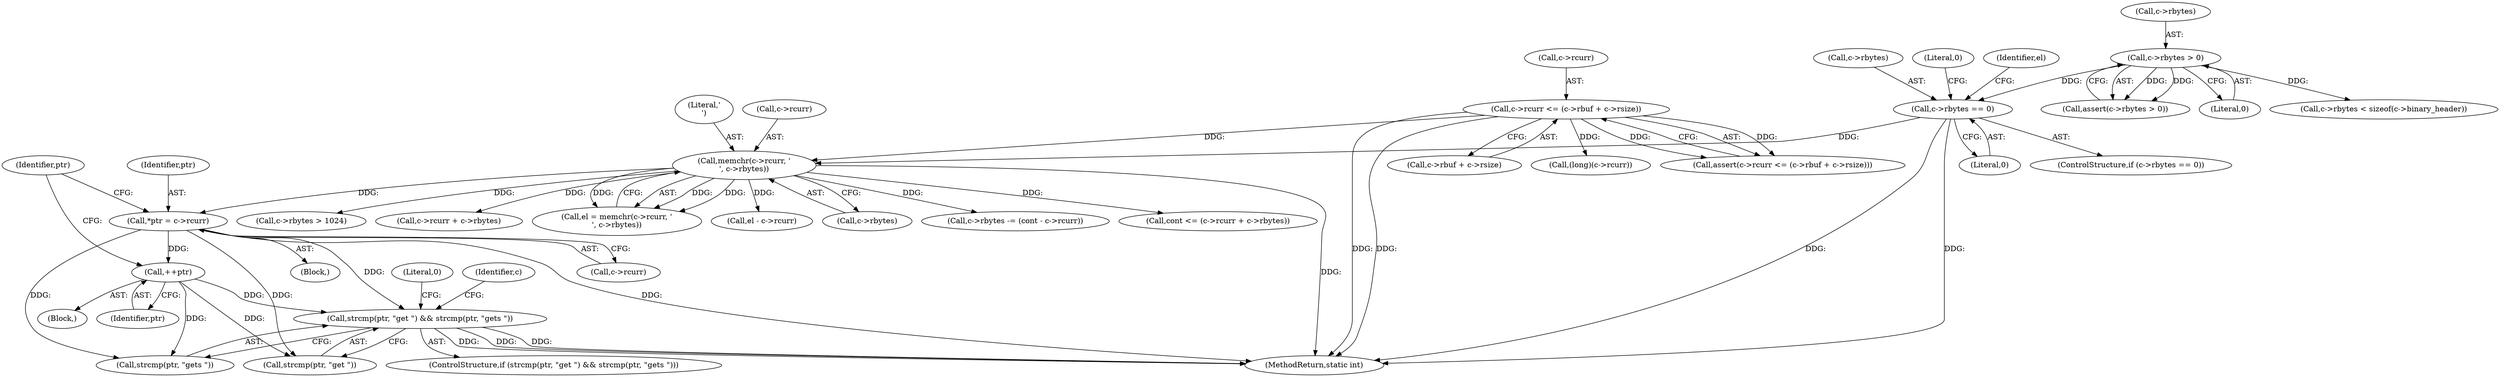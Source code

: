 digraph "0_memcached_75cc83685e103bc8ba380a57468c8f04413033f9@API" {
"1000518" [label="(Call,strcmp(ptr, \"get \") && strcmp(ptr, \"gets \"))"];
"1000515" [label="(Call,++ptr)"];
"1000504" [label="(Call,*ptr = c->rcurr)"];
"1000484" [label="(Call,memchr(c->rcurr, '\n', c->rbytes))"];
"1000115" [label="(Call,c->rcurr <= (c->rbuf + c->rsize))"];
"1000475" [label="(Call,c->rbytes == 0)"];
"1000127" [label="(Call,c->rbytes > 0)"];
"1000497" [label="(Call,c->rbytes > 1024)"];
"1000119" [label="(Call,c->rbuf + c->rsize)"];
"1000603" [label="(MethodReturn,static int)"];
"1000518" [label="(Call,strcmp(ptr, \"get \") && strcmp(ptr, \"gets \"))"];
"1000563" [label="(Call,c->rcurr + c->rbytes)"];
"1000128" [label="(Call,c->rbytes)"];
"1000116" [label="(Call,c->rcurr)"];
"1000532" [label="(Literal,0)"];
"1000115" [label="(Call,c->rcurr <= (c->rbuf + c->rsize))"];
"1000475" [label="(Call,c->rbytes == 0)"];
"1000482" [label="(Call,el = memchr(c->rcurr, '\n', c->rbytes))"];
"1000484" [label="(Call,memchr(c->rcurr, '\n', c->rbytes))"];
"1000476" [label="(Call,c->rbytes)"];
"1000481" [label="(Literal,0)"];
"1000127" [label="(Call,c->rbytes > 0)"];
"1000517" [label="(ControlStructure,if (strcmp(ptr, \"get \") && strcmp(ptr, \"gets \")))"];
"1000506" [label="(Call,c->rcurr)"];
"1000211" [label="(Call,(long)(c->rcurr))"];
"1000541" [label="(Call,el - c->rcurr)"];
"1000516" [label="(Identifier,ptr)"];
"1000514" [label="(Block,)"];
"1000489" [label="(Call,c->rbytes)"];
"1000502" [label="(Block,)"];
"1000527" [label="(Identifier,c)"];
"1000131" [label="(Literal,0)"];
"1000504" [label="(Call,*ptr = c->rcurr)"];
"1000519" [label="(Call,strcmp(ptr, \"get \"))"];
"1000483" [label="(Identifier,el)"];
"1000195" [label="(Call,c->rbytes < sizeof(c->binary_header))"];
"1000114" [label="(Call,assert(c->rcurr <= (c->rbuf + c->rsize)))"];
"1000485" [label="(Call,c->rcurr)"];
"1000575" [label="(Call,c->rbytes -= (cont - c->rcurr))"];
"1000126" [label="(Call,assert(c->rbytes > 0))"];
"1000512" [label="(Identifier,ptr)"];
"1000488" [label="(Literal,'\n')"];
"1000561" [label="(Call,cont <= (c->rcurr + c->rbytes))"];
"1000505" [label="(Identifier,ptr)"];
"1000479" [label="(Literal,0)"];
"1000515" [label="(Call,++ptr)"];
"1000474" [label="(ControlStructure,if (c->rbytes == 0))"];
"1000522" [label="(Call,strcmp(ptr, \"gets \"))"];
"1000518" -> "1000517"  [label="AST: "];
"1000518" -> "1000519"  [label="CFG: "];
"1000518" -> "1000522"  [label="CFG: "];
"1000519" -> "1000518"  [label="AST: "];
"1000522" -> "1000518"  [label="AST: "];
"1000527" -> "1000518"  [label="CFG: "];
"1000532" -> "1000518"  [label="CFG: "];
"1000518" -> "1000603"  [label="DDG: "];
"1000518" -> "1000603"  [label="DDG: "];
"1000518" -> "1000603"  [label="DDG: "];
"1000515" -> "1000518"  [label="DDG: "];
"1000504" -> "1000518"  [label="DDG: "];
"1000515" -> "1000514"  [label="AST: "];
"1000515" -> "1000516"  [label="CFG: "];
"1000516" -> "1000515"  [label="AST: "];
"1000512" -> "1000515"  [label="CFG: "];
"1000504" -> "1000515"  [label="DDG: "];
"1000515" -> "1000519"  [label="DDG: "];
"1000515" -> "1000522"  [label="DDG: "];
"1000504" -> "1000502"  [label="AST: "];
"1000504" -> "1000506"  [label="CFG: "];
"1000505" -> "1000504"  [label="AST: "];
"1000506" -> "1000504"  [label="AST: "];
"1000512" -> "1000504"  [label="CFG: "];
"1000504" -> "1000603"  [label="DDG: "];
"1000484" -> "1000504"  [label="DDG: "];
"1000504" -> "1000519"  [label="DDG: "];
"1000504" -> "1000522"  [label="DDG: "];
"1000484" -> "1000482"  [label="AST: "];
"1000484" -> "1000489"  [label="CFG: "];
"1000485" -> "1000484"  [label="AST: "];
"1000488" -> "1000484"  [label="AST: "];
"1000489" -> "1000484"  [label="AST: "];
"1000482" -> "1000484"  [label="CFG: "];
"1000484" -> "1000603"  [label="DDG: "];
"1000484" -> "1000482"  [label="DDG: "];
"1000484" -> "1000482"  [label="DDG: "];
"1000484" -> "1000482"  [label="DDG: "];
"1000115" -> "1000484"  [label="DDG: "];
"1000475" -> "1000484"  [label="DDG: "];
"1000484" -> "1000497"  [label="DDG: "];
"1000484" -> "1000541"  [label="DDG: "];
"1000484" -> "1000561"  [label="DDG: "];
"1000484" -> "1000563"  [label="DDG: "];
"1000484" -> "1000575"  [label="DDG: "];
"1000115" -> "1000114"  [label="AST: "];
"1000115" -> "1000119"  [label="CFG: "];
"1000116" -> "1000115"  [label="AST: "];
"1000119" -> "1000115"  [label="AST: "];
"1000114" -> "1000115"  [label="CFG: "];
"1000115" -> "1000603"  [label="DDG: "];
"1000115" -> "1000603"  [label="DDG: "];
"1000115" -> "1000114"  [label="DDG: "];
"1000115" -> "1000114"  [label="DDG: "];
"1000115" -> "1000211"  [label="DDG: "];
"1000475" -> "1000474"  [label="AST: "];
"1000475" -> "1000479"  [label="CFG: "];
"1000476" -> "1000475"  [label="AST: "];
"1000479" -> "1000475"  [label="AST: "];
"1000481" -> "1000475"  [label="CFG: "];
"1000483" -> "1000475"  [label="CFG: "];
"1000475" -> "1000603"  [label="DDG: "];
"1000475" -> "1000603"  [label="DDG: "];
"1000127" -> "1000475"  [label="DDG: "];
"1000127" -> "1000126"  [label="AST: "];
"1000127" -> "1000131"  [label="CFG: "];
"1000128" -> "1000127"  [label="AST: "];
"1000131" -> "1000127"  [label="AST: "];
"1000126" -> "1000127"  [label="CFG: "];
"1000127" -> "1000126"  [label="DDG: "];
"1000127" -> "1000126"  [label="DDG: "];
"1000127" -> "1000195"  [label="DDG: "];
}
